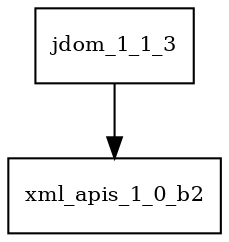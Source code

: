 digraph jdom_1_1_3_dependencies {
  node [shape = box, fontsize=10.0];
  jdom_1_1_3 -> xml_apis_1_0_b2;
}
